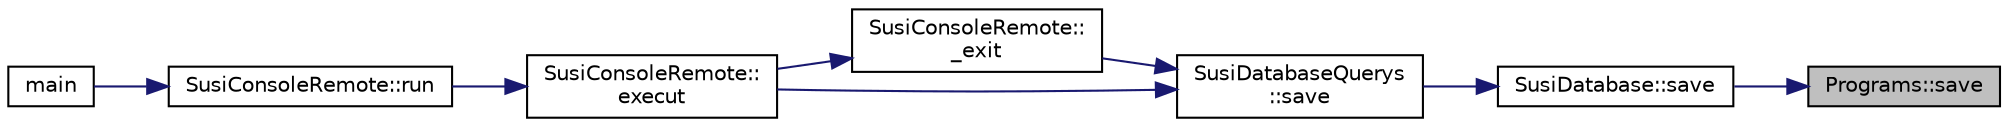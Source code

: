 digraph "Programs::save"
{
 // LATEX_PDF_SIZE
  edge [fontname="Helvetica",fontsize="10",labelfontname="Helvetica",labelfontsize="10"];
  node [fontname="Helvetica",fontsize="10",shape=record];
  rankdir="RL";
  Node1 [label="Programs::save",height=0.2,width=0.4,color="black", fillcolor="grey75", style="filled", fontcolor="black",tooltip="Сериализира таблица"];
  Node1 -> Node2 [dir="back",color="midnightblue",fontsize="10",style="solid",fontname="Helvetica"];
  Node2 [label="SusiDatabase::save",height=0.2,width=0.4,color="black", fillcolor="white", style="filled",URL="$struct_susi_database.html#a2b42cb2146d9faf0348cf102d1940134",tooltip=" "];
  Node2 -> Node3 [dir="back",color="midnightblue",fontsize="10",style="solid",fontname="Helvetica"];
  Node3 [label="SusiDatabaseQuerys\l::save",height=0.2,width=0.4,color="black", fillcolor="white", style="filled",URL="$class_susi_database_querys.html#a3fd2d92d732b7844c092a1ba35a9af9c",tooltip=" "];
  Node3 -> Node4 [dir="back",color="midnightblue",fontsize="10",style="solid",fontname="Helvetica"];
  Node4 [label="SusiConsoleRemote::\l_exit",height=0.2,width=0.4,color="black", fillcolor="white", style="filled",URL="$class_susi_console_remote.html#acce68da69c5b11c2f42e70fc21dd78f5",tooltip=" "];
  Node4 -> Node5 [dir="back",color="midnightblue",fontsize="10",style="solid",fontname="Helvetica"];
  Node5 [label="SusiConsoleRemote::\lexecut",height=0.2,width=0.4,color="black", fillcolor="white", style="filled",URL="$class_susi_console_remote.html#afd508aec4dd613da7127f93ee4ef2171",tooltip="Изпълнява команда по подаден стринг."];
  Node5 -> Node6 [dir="back",color="midnightblue",fontsize="10",style="solid",fontname="Helvetica"];
  Node6 [label="SusiConsoleRemote::run",height=0.2,width=0.4,color="black", fillcolor="white", style="filled",URL="$class_susi_console_remote.html#a9450e23e6d289165c69090f3bc209dd9",tooltip="Стартира приложението."];
  Node6 -> Node7 [dir="back",color="midnightblue",fontsize="10",style="solid",fontname="Helvetica"];
  Node7 [label="main",height=0.2,width=0.4,color="black", fillcolor="white", style="filled",URL="$main_8cpp.html#ae66f6b31b5ad750f1fe042a706a4e3d4",tooltip=" "];
  Node3 -> Node5 [dir="back",color="midnightblue",fontsize="10",style="solid",fontname="Helvetica"];
}

